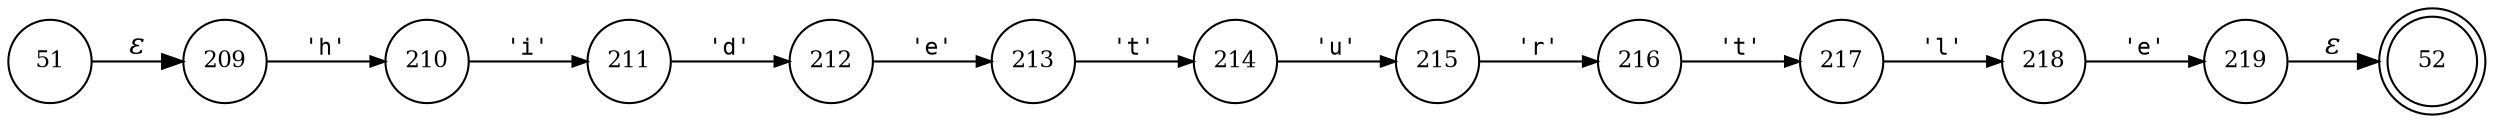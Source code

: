 digraph ATN {
rankdir=LR;
s52[fontsize=11, label="52", shape=doublecircle, fixedsize=true, width=.6];
s209[fontsize=11,label="209", shape=circle, fixedsize=true, width=.55, peripheries=1];
s210[fontsize=11,label="210", shape=circle, fixedsize=true, width=.55, peripheries=1];
s51[fontsize=11,label="51", shape=circle, fixedsize=true, width=.55, peripheries=1];
s211[fontsize=11,label="211", shape=circle, fixedsize=true, width=.55, peripheries=1];
s212[fontsize=11,label="212", shape=circle, fixedsize=true, width=.55, peripheries=1];
s213[fontsize=11,label="213", shape=circle, fixedsize=true, width=.55, peripheries=1];
s214[fontsize=11,label="214", shape=circle, fixedsize=true, width=.55, peripheries=1];
s215[fontsize=11,label="215", shape=circle, fixedsize=true, width=.55, peripheries=1];
s216[fontsize=11,label="216", shape=circle, fixedsize=true, width=.55, peripheries=1];
s217[fontsize=11,label="217", shape=circle, fixedsize=true, width=.55, peripheries=1];
s218[fontsize=11,label="218", shape=circle, fixedsize=true, width=.55, peripheries=1];
s219[fontsize=11,label="219", shape=circle, fixedsize=true, width=.55, peripheries=1];
s51 -> s209 [fontname="Times-Italic", label="&epsilon;"];
s209 -> s210 [fontsize=11, fontname="Courier", arrowsize=.7, label = "'h'", arrowhead = normal];
s210 -> s211 [fontsize=11, fontname="Courier", arrowsize=.7, label = "'i'", arrowhead = normal];
s211 -> s212 [fontsize=11, fontname="Courier", arrowsize=.7, label = "'d'", arrowhead = normal];
s212 -> s213 [fontsize=11, fontname="Courier", arrowsize=.7, label = "'e'", arrowhead = normal];
s213 -> s214 [fontsize=11, fontname="Courier", arrowsize=.7, label = "'t'", arrowhead = normal];
s214 -> s215 [fontsize=11, fontname="Courier", arrowsize=.7, label = "'u'", arrowhead = normal];
s215 -> s216 [fontsize=11, fontname="Courier", arrowsize=.7, label = "'r'", arrowhead = normal];
s216 -> s217 [fontsize=11, fontname="Courier", arrowsize=.7, label = "'t'", arrowhead = normal];
s217 -> s218 [fontsize=11, fontname="Courier", arrowsize=.7, label = "'l'", arrowhead = normal];
s218 -> s219 [fontsize=11, fontname="Courier", arrowsize=.7, label = "'e'", arrowhead = normal];
s219 -> s52 [fontname="Times-Italic", label="&epsilon;"];
}